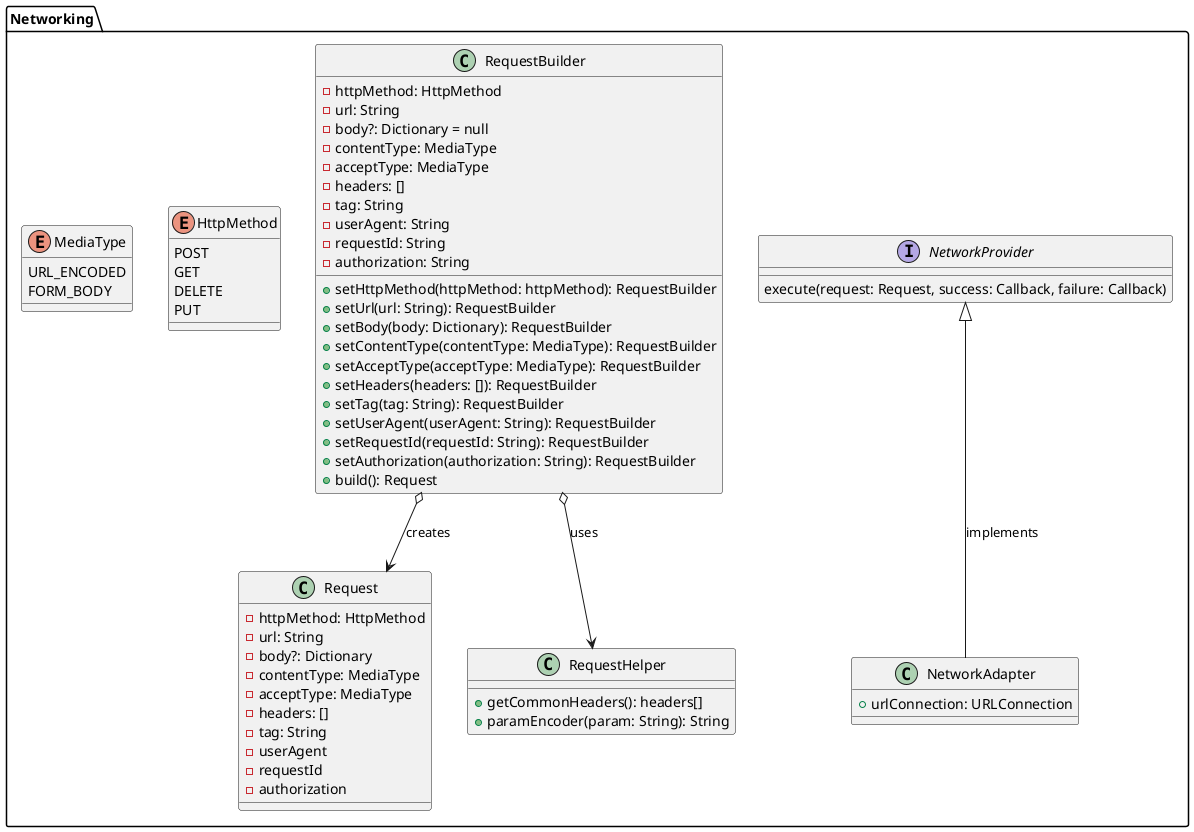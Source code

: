 @startuml

namespace Networking {
    class NetworkAdapter {
        + urlConnection: URLConnection
    }
    interface NetworkProvider {
        execute(request: Request, success: Callback, failure: Callback)
    }
    NetworkProvider <|-- NetworkAdapter : implements

    class RequestBuilder {
        - httpMethod: HttpMethod
        - url: String
        - body?: Dictionary = null
        - contentType: MediaType
        - acceptType: MediaType
        - headers: []
        - tag: String
        - userAgent: String
        - requestId: String
        - authorization: String
        + setHttpMethod(httpMethod: httpMethod): RequestBuilder
        + setUrl(url: String): RequestBuilder
        + setBody(body: Dictionary): RequestBuilder
        + setContentType(contentType: MediaType): RequestBuilder
        + setAcceptType(acceptType: MediaType): RequestBuilder
        + setHeaders(headers: []): RequestBuilder
        + setTag(tag: String): RequestBuilder
        + setUserAgent(userAgent: String): RequestBuilder
        + setRequestId(requestId: String): RequestBuilder
        + setAuthorization(authorization: String): RequestBuilder
        + build(): Request
    }

    class Request {
        - httpMethod: HttpMethod
        - url: String
        - body?: Dictionary
        - contentType: MediaType
        - acceptType: MediaType
        - headers: []
        - tag: String
        - userAgent
        - requestId
        - authorization
    }

    class RequestHelper {
        + getCommonHeaders(): headers[]
        + paramEncoder(param: String): String
    }

    RequestBuilder o--> RequestHelper : uses
    RequestBuilder o--> Request : creates

    enum HttpMethod {
        POST
        GET
        DELETE
        PUT
    }

    enum MediaType {
        URL_ENCODED
        FORM_BODY
    }
}
@enduml